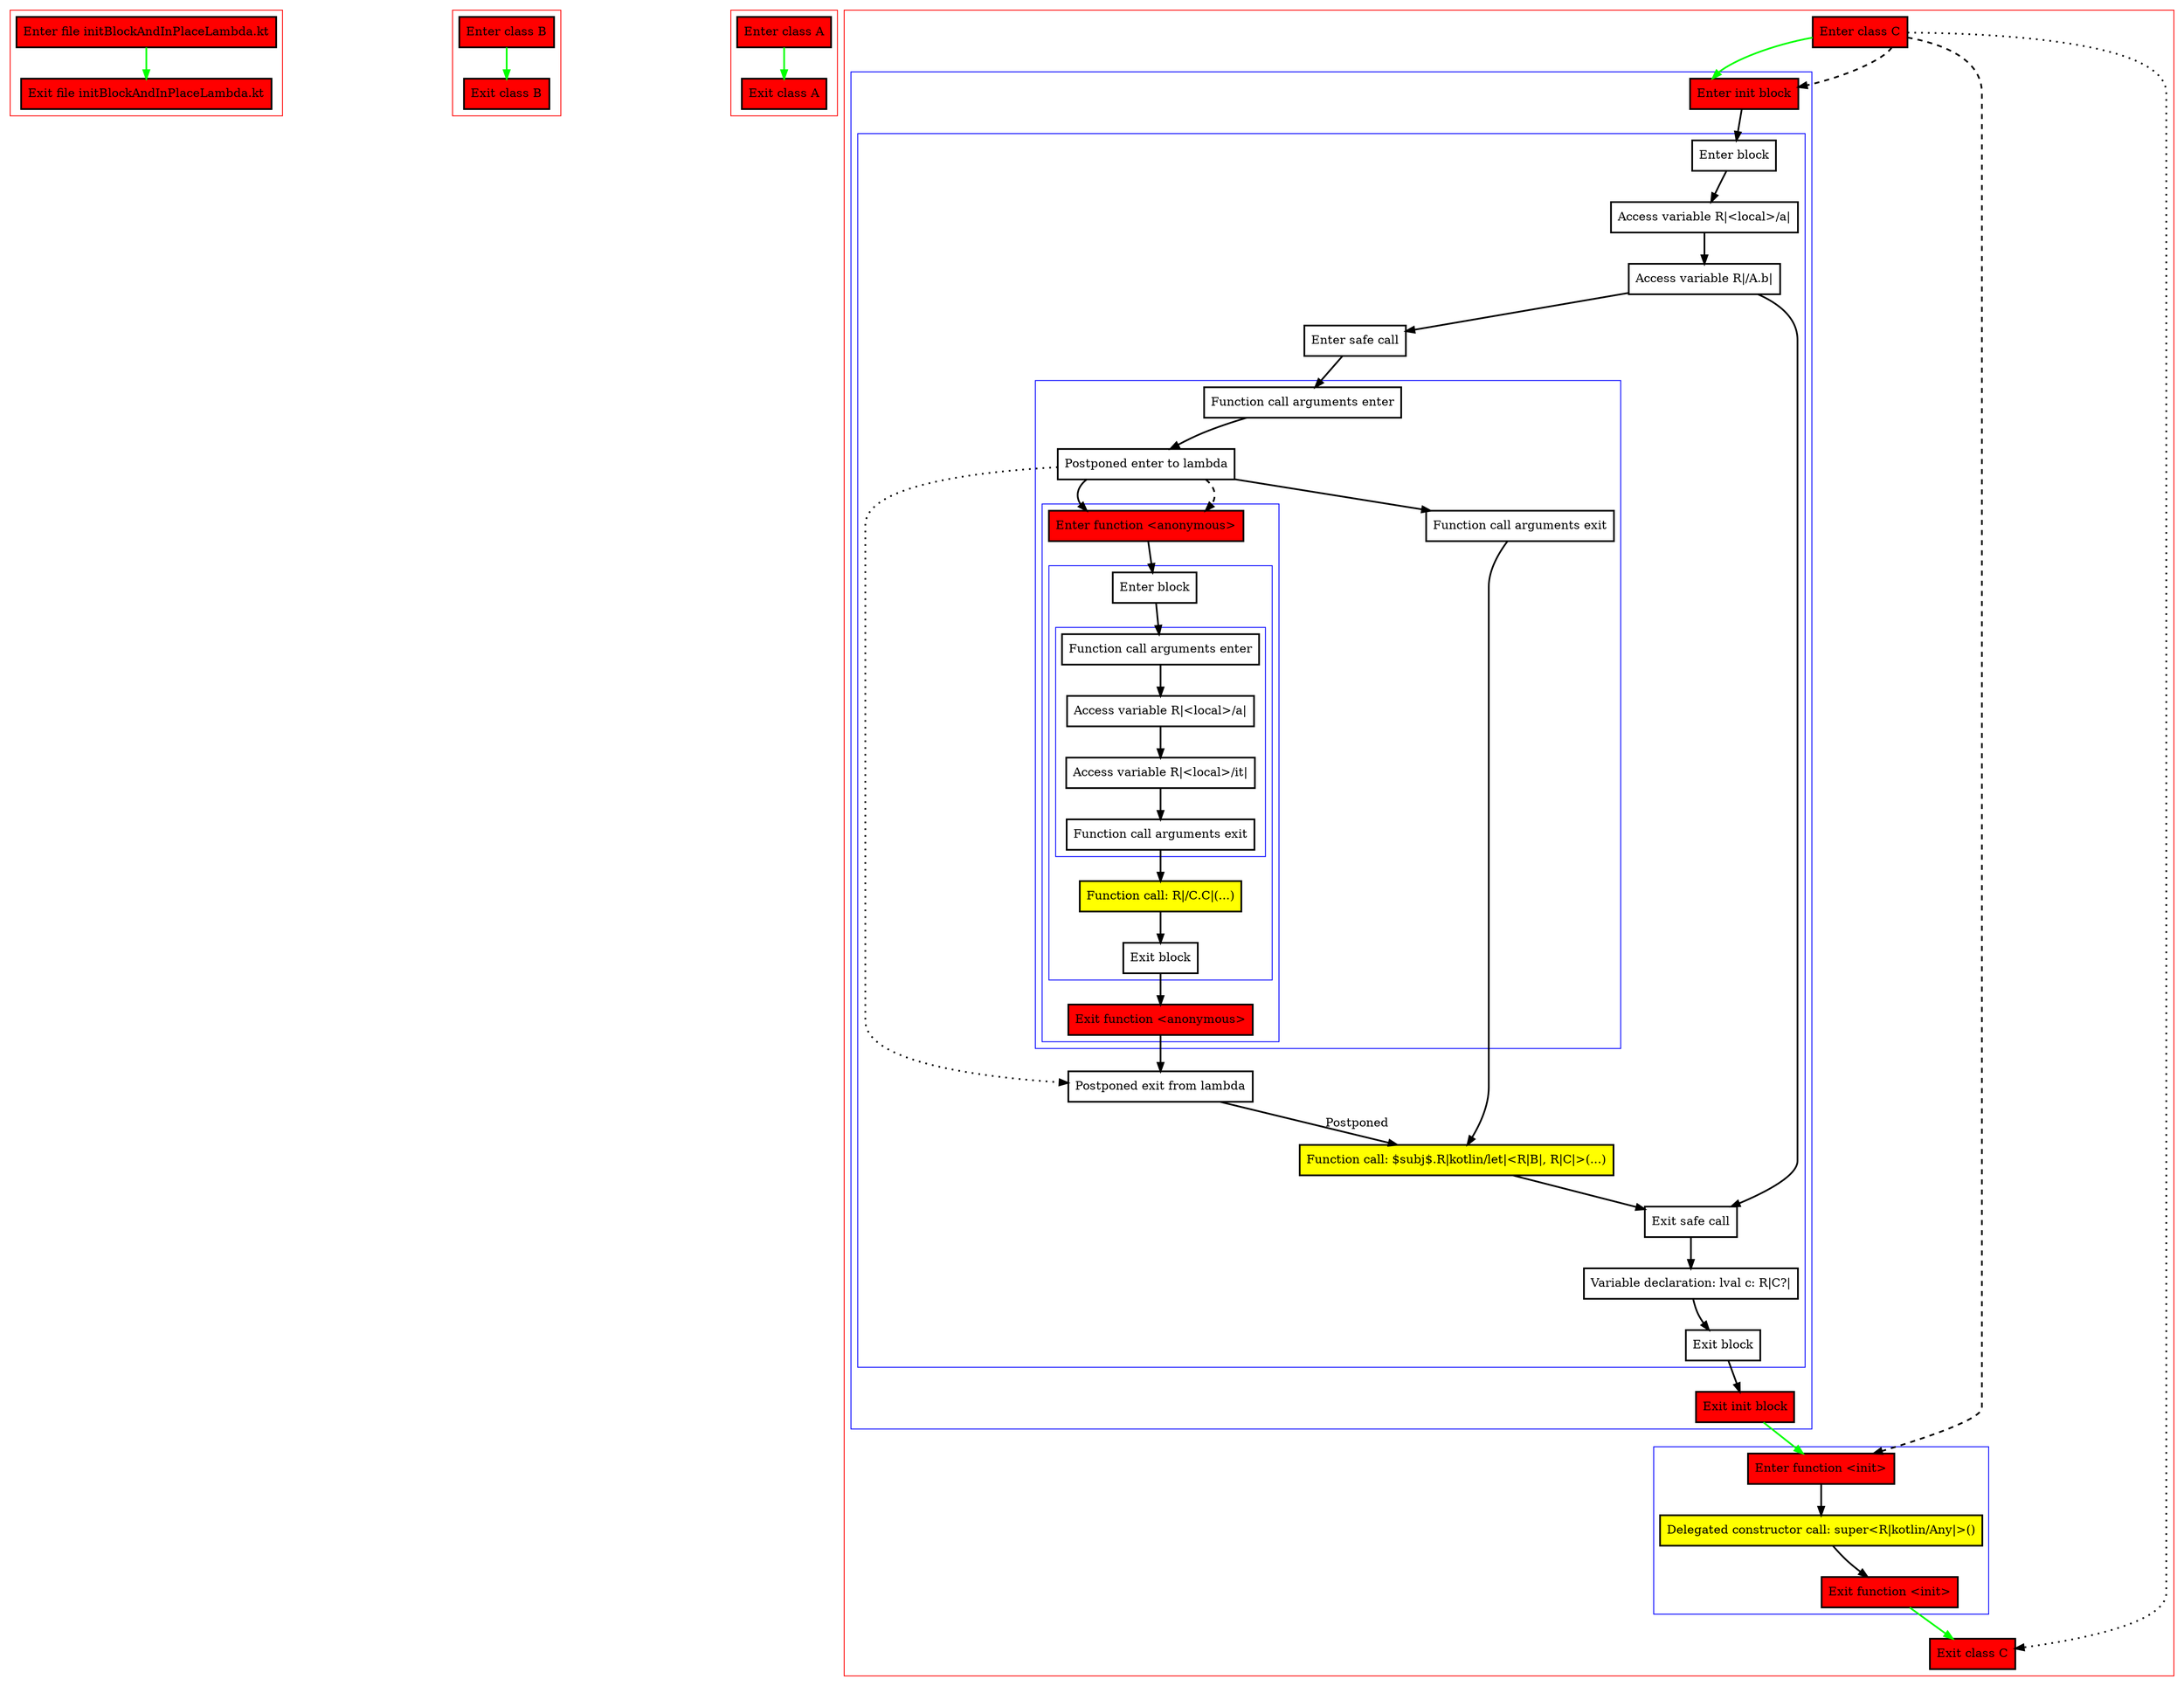 digraph initBlockAndInPlaceLambda_kt {
    graph [nodesep=3]
    node [shape=box penwidth=2]
    edge [penwidth=2]

    subgraph cluster_0 {
        color=red
        0 [label="Enter file initBlockAndInPlaceLambda.kt" style="filled" fillcolor=red];
        1 [label="Exit file initBlockAndInPlaceLambda.kt" style="filled" fillcolor=red];
    }
    0 -> {1} [color=green];

    subgraph cluster_1 {
        color=red
        2 [label="Enter class B" style="filled" fillcolor=red];
        3 [label="Exit class B" style="filled" fillcolor=red];
    }
    2 -> {3} [color=green];

    subgraph cluster_2 {
        color=red
        4 [label="Enter class A" style="filled" fillcolor=red];
        5 [label="Exit class A" style="filled" fillcolor=red];
    }
    4 -> {5} [color=green];

    subgraph cluster_3 {
        color=red
        6 [label="Enter class C" style="filled" fillcolor=red];
        subgraph cluster_4 {
            color=blue
            7 [label="Enter init block" style="filled" fillcolor=red];
            subgraph cluster_5 {
                color=blue
                8 [label="Enter block"];
                9 [label="Access variable R|<local>/a|"];
                10 [label="Access variable R|/A.b|"];
                11 [label="Enter safe call"];
                subgraph cluster_6 {
                    color=blue
                    12 [label="Function call arguments enter"];
                    13 [label="Postponed enter to lambda"];
                    subgraph cluster_7 {
                        color=blue
                        14 [label="Enter function <anonymous>" style="filled" fillcolor=red];
                        subgraph cluster_8 {
                            color=blue
                            15 [label="Enter block"];
                            subgraph cluster_9 {
                                color=blue
                                16 [label="Function call arguments enter"];
                                17 [label="Access variable R|<local>/a|"];
                                18 [label="Access variable R|<local>/it|"];
                                19 [label="Function call arguments exit"];
                            }
                            20 [label="Function call: R|/C.C|(...)" style="filled" fillcolor=yellow];
                            21 [label="Exit block"];
                        }
                        22 [label="Exit function <anonymous>" style="filled" fillcolor=red];
                    }
                    23 [label="Function call arguments exit"];
                }
                24 [label="Postponed exit from lambda"];
                25 [label="Function call: $subj$.R|kotlin/let|<R|B|, R|C|>(...)" style="filled" fillcolor=yellow];
                26 [label="Exit safe call"];
                27 [label="Variable declaration: lval c: R|C?|"];
                28 [label="Exit block"];
            }
            29 [label="Exit init block" style="filled" fillcolor=red];
        }
        subgraph cluster_10 {
            color=blue
            30 [label="Enter function <init>" style="filled" fillcolor=red];
            31 [label="Delegated constructor call: super<R|kotlin/Any|>()" style="filled" fillcolor=yellow];
            32 [label="Exit function <init>" style="filled" fillcolor=red];
        }
        33 [label="Exit class C" style="filled" fillcolor=red];
    }
    6 -> {7} [color=green];
    6 -> {33} [style=dotted];
    6 -> {7 30} [style=dashed];
    7 -> {8};
    8 -> {9};
    9 -> {10};
    10 -> {11 26};
    11 -> {12};
    12 -> {13};
    13 -> {14 23};
    13 -> {24} [style=dotted];
    13 -> {14} [style=dashed];
    14 -> {15};
    15 -> {16};
    16 -> {17};
    17 -> {18};
    18 -> {19};
    19 -> {20};
    20 -> {21};
    21 -> {22};
    22 -> {24};
    23 -> {25};
    24 -> {25} [label="Postponed"];
    25 -> {26};
    26 -> {27};
    27 -> {28};
    28 -> {29};
    29 -> {30} [color=green];
    30 -> {31};
    31 -> {32};
    32 -> {33} [color=green];

}
